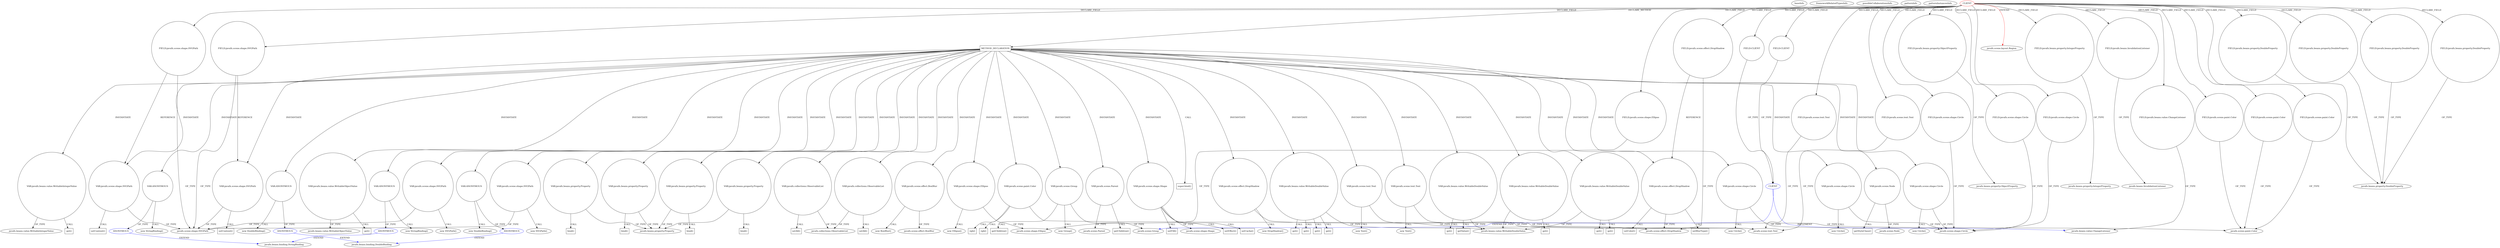 digraph {
baseInfo[graphId=3327,category="pattern",isAnonymous=false,possibleRelation=true]
frameworkRelatedTypesInfo[0="javafx.scene.layout.Region"]
possibleCollaborationsInfo[0="3327~INSTANTIATION-CLIENT_METHOD_DECLARATION-~javafx.scene.layout.Region ~javafx.beans.binding.StringBinding ~false~true",1="3327~FIELD_TYPE_DECLARATION-FIELD_TYPE_DECLARATION-~javafx.scene.layout.Region ~javafx.scene.Group javafx.beans.value.ChangeListener ~false~false",2="3327~INSTANTIATION-CLIENT_METHOD_DECLARATION-~javafx.scene.layout.Region ~javafx.beans.binding.StringBinding ~false~true",3="3327~INSTANTIATION-CLIENT_METHOD_DECLARATION-~javafx.scene.layout.Region ~javafx.beans.binding.DoubleBinding ~false~true",4="3327~INSTANTIATION-CLIENT_METHOD_DECLARATION-~javafx.scene.layout.Region ~javafx.beans.binding.DoubleBinding ~false~true"]
patternInfo[frequency=2.0,patternRootClient=0]
patternInstancesInfo[0="MrLoNee-RadialFx~/MrLoNee-RadialFx/RadialFx-master/src/com/mrlonee/radialfx/thermostat/NestNoCss.java~NestNoCss~985",1="MrLoNee-RadialFx~/MrLoNee-RadialFx/RadialFx-master/src/com/mrlonee/radialfx/thermostat/Nest.java~Nest~992"]
242[label="new StringBinding()",vertexType="CONSTRUCTOR_CALL",isFrameworkType=false]
243[label="VAR:ANONYMOUS",vertexType="VARIABLE_EXPRESION",isFrameworkType=false,shape=circle]
244[label="ANONYMOUS",vertexType="REFERENCE_ANONYMOUS_DECLARATION",isFrameworkType=false,color=blue]
90[label="METHOD_DECLARATION",vertexType="CLIENT_METHOD_DECLARATION",isFrameworkType=false,shape=box]
0[label="CLIENT",vertexType="ROOT_CLIENT_CLASS_DECLARATION",isFrameworkType=false,color=red]
18[label="FIELD:javafx.scene.shape.Circle",vertexType="FIELD_DECLARATION",isFrameworkType=false,shape=circle]
22[label="FIELD:javafx.scene.shape.Circle",vertexType="FIELD_DECLARATION",isFrameworkType=false,shape=circle]
20[label="FIELD:javafx.scene.shape.Circle",vertexType="FIELD_DECLARATION",isFrameworkType=false,shape=circle]
132[label="VAR:javafx.scene.shape.Circle",vertexType="VARIABLE_EXPRESION",isFrameworkType=false,shape=circle]
114[label="VAR:javafx.scene.shape.Circle",vertexType="VARIABLE_EXPRESION",isFrameworkType=false,shape=circle]
24[label="FIELD:javafx.scene.shape.Ellipse",vertexType="FIELD_DECLARATION",isFrameworkType=false,shape=circle]
36[label="FIELD:javafx.beans.property.ObjectProperty",vertexType="FIELD_DECLARATION",isFrameworkType=false,shape=circle]
42[label="FIELD:javafx.scene.effect.DropShadow",vertexType="FIELD_DECLARATION",isFrameworkType=false,shape=circle]
28[label="FIELD:javafx.scene.shape.SVGPath",vertexType="FIELD_DECLARATION",isFrameworkType=false,shape=circle]
26[label="FIELD:javafx.scene.shape.SVGPath",vertexType="FIELD_DECLARATION",isFrameworkType=false,shape=circle]
46[label="FIELD:CLIENT",vertexType="FIELD_DECLARATION",isFrameworkType=false,shape=circle]
12[label="FIELD:CLIENT",vertexType="FIELD_DECLARATION",isFrameworkType=false,shape=circle]
123[label="VAR:javafx.scene.shape.Circle",vertexType="VARIABLE_EXPRESION",isFrameworkType=false,shape=circle]
10[label="FIELD:javafx.scene.text.Text",vertexType="FIELD_DECLARATION",isFrameworkType=false,shape=circle]
40[label="FIELD:javafx.scene.text.Text",vertexType="FIELD_DECLARATION",isFrameworkType=false,shape=circle]
177[label="super.bind()",vertexType="SUPER_CALL",isFrameworkType=false,shape=box]
234[label="VAR:javafx.scene.text.Text",vertexType="VARIABLE_EXPRESION",isFrameworkType=false,shape=circle]
210[label="VAR:javafx.scene.text.Text",vertexType="VARIABLE_EXPRESION",isFrameworkType=false,shape=circle]
1[label="javafx.scene.layout.Region",vertexType="FRAMEWORK_CLASS_TYPE",isFrameworkType=false]
19[label="javafx.scene.shape.Circle",vertexType="FRAMEWORK_CLASS_TYPE",isFrameworkType=false]
266[label="VAR:javafx.scene.effect.BoxBlur",vertexType="VARIABLE_EXPRESION",isFrameworkType=false,shape=circle]
108[label="VAR:javafx.scene.paint.Color",vertexType="VARIABLE_EXPRESION",isFrameworkType=false,shape=circle]
3[label="javafx.scene.paint.Color",vertexType="FRAMEWORK_CLASS_TYPE",isFrameworkType=false]
163[label="VAR:javafx.scene.Group",vertexType="VARIABLE_EXPRESION",isFrameworkType=false,shape=circle]
172[label="getChildren()",vertexType="INSIDE_CALL",isFrameworkType=false,shape=box]
27[label="javafx.scene.shape.SVGPath",vertexType="FRAMEWORK_CLASS_TYPE",isFrameworkType=false]
103[label="VAR:javafx.scene.effect.DropShadow",vertexType="VARIABLE_EXPRESION",isFrameworkType=false,shape=circle]
101[label="VAR:javafx.scene.effect.DropShadow",vertexType="VARIABLE_EXPRESION",isFrameworkType=false,shape=circle]
100[label="new DropShadow()",vertexType="CONSTRUCTOR_CALL",isFrameworkType=false]
273[label="VAR:javafx.scene.Parent",vertexType="VARIABLE_EXPRESION",isFrameworkType=false,shape=circle]
274[label="getChildren()",vertexType="INSIDE_CALL",isFrameworkType=false,shape=box]
275[label="javafx.scene.Parent",vertexType="FRAMEWORK_CLASS_TYPE",isFrameworkType=false]
43[label="javafx.scene.effect.DropShadow",vertexType="FRAMEWORK_CLASS_TYPE",isFrameworkType=false]
162[label="new Group()",vertexType="CONSTRUCTOR_CALL",isFrameworkType=false]
258[label="VAR:javafx.scene.shape.Shape",vertexType="VARIABLE_EXPRESION",isFrameworkType=false,shape=circle]
265[label="new BoxBlur()",vertexType="CONSTRUCTOR_CALL",isFrameworkType=false]
178[label="VAR:javafx.beans.value.WritableDoubleValue",vertexType="VARIABLE_EXPRESION",isFrameworkType=false,shape=circle]
199[label="VAR:javafx.beans.value.WritableDoubleValue",vertexType="VARIABLE_EXPRESION",isFrameworkType=false,shape=circle]
181[label="VAR:javafx.beans.value.WritableDoubleValue",vertexType="VARIABLE_EXPRESION",isFrameworkType=false,shape=circle]
186[label="VAR:javafx.beans.value.WritableDoubleValue",vertexType="VARIABLE_EXPRESION",isFrameworkType=false,shape=circle]
25[label="javafx.scene.shape.Ellipse",vertexType="FRAMEWORK_CLASS_TYPE",isFrameworkType=false]
205[label="get()",vertexType="INSIDE_CALL",isFrameworkType=false,shape=box]
200[label="get()",vertexType="INSIDE_CALL",isFrameworkType=false,shape=box]
203[label="get()",vertexType="INSIDE_CALL",isFrameworkType=false,shape=box]
185[label="get()",vertexType="INSIDE_CALL",isFrameworkType=false,shape=box]
187[label="get()",vertexType="INSIDE_CALL",isFrameworkType=false,shape=box]
198[label="get()",vertexType="INSIDE_CALL",isFrameworkType=false,shape=box]
179[label="get()",vertexType="INSIDE_CALL",isFrameworkType=false,shape=box]
182[label="get()",vertexType="INSIDE_CALL",isFrameworkType=false,shape=box]
14[label="javafx.scene.Group",vertexType="FRAMEWORK_CLASS_TYPE",isFrameworkType=false]
137[label="VAR:javafx.scene.Node",vertexType="VARIABLE_EXPRESION",isFrameworkType=false,shape=circle]
99[label="javafx.scene.Node",vertexType="FRAMEWORK_CLASS_TYPE",isFrameworkType=false]
13[label="CLIENT",vertexType="REFERENCE_CLIENT_CLASS_DECLARATION",isFrameworkType=false,color=blue]
15[label="javafx.beans.value.ChangeListener",vertexType="FRAMEWORK_INTERFACE_TYPE",isFrameworkType=false]
247[label="VAR:javafx.beans.value.WritableIntegerValue",vertexType="VARIABLE_EXPRESION",isFrameworkType=false,shape=circle]
249[label="javafx.beans.value.WritableIntegerValue",vertexType="FRAMEWORK_INTERFACE_TYPE",isFrameworkType=false]
248[label="get()",vertexType="INSIDE_CALL",isFrameworkType=false,shape=box]
260[label="javafx.scene.shape.Shape",vertexType="FRAMEWORK_CLASS_TYPE",isFrameworkType=false]
209[label="new Text()",vertexType="CONSTRUCTOR_CALL",isFrameworkType=false]
233[label="new Text()",vertexType="CONSTRUCTOR_CALL",isFrameworkType=false]
219[label="VAR:ANONYMOUS",vertexType="VARIABLE_EXPRESION",isFrameworkType=false,shape=circle]
220[label="ANONYMOUS",vertexType="REFERENCE_ANONYMOUS_DECLARATION",isFrameworkType=false,color=blue]
218[label="new StringBinding()",vertexType="CONSTRUCTOR_CALL",isFrameworkType=false]
264[label="setEffect()",vertexType="INSIDE_CALL",isFrameworkType=false,shape=box]
174[label="VAR:ANONYMOUS",vertexType="VARIABLE_EXPRESION",isFrameworkType=false,shape=circle]
175[label="ANONYMOUS",vertexType="REFERENCE_ANONYMOUS_DECLARATION",isFrameworkType=false,color=blue]
176[label="javafx.beans.binding.DoubleBinding",vertexType="FRAMEWORK_CLASS_TYPE",isFrameworkType=false]
194[label="ANONYMOUS",vertexType="REFERENCE_ANONYMOUS_DECLARATION",isFrameworkType=false,color=blue]
193[label="VAR:ANONYMOUS",vertexType="VARIABLE_EXPRESION",isFrameworkType=false,shape=circle]
138[label="getStyleClass()",vertexType="INSIDE_CALL",isFrameworkType=false,shape=box]
269[label="setCache()",vertexType="INSIDE_CALL",isFrameworkType=false,shape=box]
221[label="javafx.beans.binding.StringBinding",vertexType="FRAMEWORK_CLASS_TYPE",isFrameworkType=false]
262[label="rgb()",vertexType="INSIDE_CALL",isFrameworkType=false,shape=box]
109[label="rgb()",vertexType="INSIDE_CALL",isFrameworkType=false,shape=box]
104[label="setBlurType()",vertexType="INSIDE_CALL",isFrameworkType=false,shape=box]
227[label="getValue()",vertexType="INSIDE_CALL",isFrameworkType=false,shape=box]
259[label="setFill()",vertexType="INSIDE_CALL",isFrameworkType=false,shape=box]
113[label="new Circle()",vertexType="CONSTRUCTOR_CALL",isFrameworkType=false]
122[label="new Circle()",vertexType="CONSTRUCTOR_CALL",isFrameworkType=false]
131[label="new Circle()",vertexType="CONSTRUCTOR_CALL",isFrameworkType=false]
256[label="VAR:javafx.scene.shape.Ellipse",vertexType="VARIABLE_EXPRESION",isFrameworkType=false,shape=circle]
255[label="new Ellipse()",vertexType="CONSTRUCTOR_CALL",isFrameworkType=false]
38[label="FIELD:javafx.beans.property.IntegerProperty",vertexType="FIELD_DECLARATION",isFrameworkType=false,shape=circle]
180[label="javafx.beans.value.WritableDoubleValue",vertexType="FRAMEWORK_INTERFACE_TYPE",isFrameworkType=false]
267[label="javafx.scene.effect.BoxBlur",vertexType="FRAMEWORK_CLASS_TYPE",isFrameworkType=false]
223[label="VAR:javafx.beans.value.WritableObjectValue",vertexType="VARIABLE_EXPRESION",isFrameworkType=false,shape=circle]
225[label="javafx.beans.value.WritableObjectValue",vertexType="FRAMEWORK_INTERFACE_TYPE",isFrameworkType=false]
250[label="VAR:javafx.beans.property.Property",vertexType="VARIABLE_EXPRESION",isFrameworkType=false,shape=circle]
251[label="bind()",vertexType="INSIDE_CALL",isFrameworkType=false,shape=box]
191[label="javafx.beans.property.Property",vertexType="FRAMEWORK_INTERFACE_TYPE",isFrameworkType=false]
189[label="VAR:javafx.beans.property.Property",vertexType="VARIABLE_EXPRESION",isFrameworkType=false,shape=circle]
190[label="bind()",vertexType="INSIDE_CALL",isFrameworkType=false,shape=box]
228[label="VAR:javafx.beans.property.Property",vertexType="VARIABLE_EXPRESION",isFrameworkType=false,shape=circle]
229[label="bind()",vertexType="INSIDE_CALL",isFrameworkType=false,shape=box]
206[label="VAR:javafx.beans.property.Property",vertexType="VARIABLE_EXPRESION",isFrameworkType=false,shape=circle]
207[label="bind()",vertexType="INSIDE_CALL",isFrameworkType=false,shape=box]
30[label="FIELD:javafx.beans.InvalidationListener",vertexType="FIELD_DECLARATION",isFrameworkType=false,shape=circle]
31[label="javafx.beans.InvalidationListener",vertexType="FRAMEWORK_INTERFACE_TYPE",isFrameworkType=false]
39[label="javafx.beans.property.IntegerProperty",vertexType="FRAMEWORK_CLASS_TYPE",isFrameworkType=false]
48[label="FIELD:javafx.beans.value.ChangeListener",vertexType="FIELD_DECLARATION",isFrameworkType=false,shape=circle]
37[label="javafx.beans.property.ObjectProperty",vertexType="FRAMEWORK_CLASS_TYPE",isFrameworkType=false]
11[label="javafx.scene.text.Text",vertexType="FRAMEWORK_CLASS_TYPE",isFrameworkType=false]
2[label="FIELD:javafx.scene.paint.Color",vertexType="FIELD_DECLARATION",isFrameworkType=false,shape=circle]
154[label="VAR:javafx.scene.shape.SVGPath",vertexType="VARIABLE_EXPRESION",isFrameworkType=false,shape=circle]
155[label="setContent()",vertexType="INSIDE_CALL",isFrameworkType=false,shape=box]
143[label="VAR:javafx.scene.shape.SVGPath",vertexType="VARIABLE_EXPRESION",isFrameworkType=false,shape=circle]
144[label="setContent()",vertexType="INSIDE_CALL",isFrameworkType=false,shape=box]
141[label="VAR:javafx.scene.shape.SVGPath",vertexType="VARIABLE_EXPRESION",isFrameworkType=false,shape=circle]
140[label="new SVGPath()",vertexType="CONSTRUCTOR_CALL",isFrameworkType=false]
152[label="VAR:javafx.scene.shape.SVGPath",vertexType="VARIABLE_EXPRESION",isFrameworkType=false,shape=circle]
151[label="new SVGPath()",vertexType="CONSTRUCTOR_CALL",isFrameworkType=false]
134[label="VAR:javafx.collections.ObservableList",vertexType="VARIABLE_EXPRESION",isFrameworkType=false,shape=circle]
96[label="javafx.collections.ObservableList",vertexType="FRAMEWORK_INTERFACE_TYPE",isFrameworkType=false]
135[label="setAll()",vertexType="INSIDE_CALL",isFrameworkType=false,shape=box]
270[label="VAR:javafx.collections.ObservableList",vertexType="VARIABLE_EXPRESION",isFrameworkType=false,shape=circle]
271[label="setAll()",vertexType="INSIDE_CALL",isFrameworkType=false,shape=box]
4[label="FIELD:javafx.scene.paint.Color",vertexType="FIELD_DECLARATION",isFrameworkType=false,shape=circle]
6[label="FIELD:javafx.scene.paint.Color",vertexType="FIELD_DECLARATION",isFrameworkType=false,shape=circle]
107[label="setColor()",vertexType="INSIDE_CALL",isFrameworkType=false,shape=box]
44[label="FIELD:javafx.beans.property.DoubleProperty",vertexType="FIELD_DECLARATION",isFrameworkType=false,shape=circle]
34[label="FIELD:javafx.beans.property.DoubleProperty",vertexType="FIELD_DECLARATION",isFrameworkType=false,shape=circle]
32[label="FIELD:javafx.beans.property.DoubleProperty",vertexType="FIELD_DECLARATION",isFrameworkType=false,shape=circle]
8[label="FIELD:javafx.beans.property.DoubleProperty",vertexType="FIELD_DECLARATION",isFrameworkType=false,shape=circle]
173[label="new DoubleBinding()",vertexType="CONSTRUCTOR_CALL",isFrameworkType=false]
192[label="new DoubleBinding()",vertexType="CONSTRUCTOR_CALL",isFrameworkType=false]
224[label="get()",vertexType="INSIDE_CALL",isFrameworkType=false,shape=box]
9[label="javafx.beans.property.DoubleProperty",vertexType="FRAMEWORK_CLASS_TYPE",isFrameworkType=false]
0->38[label="DECLARE_FIELD"]
12->13[label="OF_TYPE"]
2->3[label="OF_TYPE"]
90->234[label="INSTANTIATE"]
0->18[label="DECLARE_FIELD"]
210->209[label="CALL"]
258->259[label="CALL"]
90->141[label="INSTANTIATE"]
90->143[label="INSTANTIATE"]
210->11[label="OF_TYPE"]
90->189[label="INSTANTIATE"]
181->180[label="OF_TYPE"]
90->206[label="INSTANTIATE"]
243->244[label="OF_TYPE"]
90->247[label="INSTANTIATE"]
90->101[label="INSTANTIATE"]
0->36[label="DECLARE_FIELD"]
0->10[label="DECLARE_FIELD"]
108->3[label="OF_TYPE"]
228->229[label="CALL"]
101->43[label="OF_TYPE"]
0->22[label="DECLARE_FIELD"]
0->28[label="DECLARE_FIELD"]
46->13[label="OF_TYPE"]
0->8[label="DECLARE_FIELD"]
132->131[label="CALL"]
101->100[label="CALL"]
174->173[label="CALL"]
114->113[label="CALL"]
0->44[label="DECLARE_FIELD"]
194->176[label="EXTEND",color=blue]
8->9[label="OF_TYPE"]
48->15[label="OF_TYPE"]
258->264[label="CALL"]
199->180[label="OF_TYPE"]
258->260[label="OF_TYPE"]
163->162[label="CALL"]
163->172[label="CALL"]
26->143[label="REFERENCE"]
266->265[label="CALL"]
26->27[label="OF_TYPE"]
181->182[label="CALL"]
103->104[label="CALL"]
178->180[label="OF_TYPE"]
90->178[label="INSTANTIATE"]
0->46[label="DECLARE_FIELD"]
114->19[label="OF_TYPE"]
90->223[label="INSTANTIATE"]
256->25[label="OF_TYPE"]
90->137[label="INSTANTIATE"]
90->163[label="INSTANTIATE"]
273->275[label="OF_TYPE"]
10->11[label="OF_TYPE"]
0->26[label="DECLARE_FIELD"]
141->27[label="OF_TYPE"]
90->186[label="INSTANTIATE"]
90->108[label="INSTANTIATE"]
228->191[label="OF_TYPE"]
123->122[label="CALL"]
0->90[label="DECLARE_METHOD"]
0->42[label="DECLARE_FIELD"]
42->43[label="OF_TYPE"]
28->27[label="OF_TYPE"]
178->198[label="CALL"]
90->132[label="INSTANTIATE"]
18->19[label="OF_TYPE"]
34->9[label="OF_TYPE"]
219->220[label="OF_TYPE"]
90->114[label="INSTANTIATE"]
0->34[label="DECLARE_FIELD"]
186->205[label="CALL"]
189->190[label="CALL"]
90->193[label="INSTANTIATE"]
186->187[label="CALL"]
0->6[label="DECLARE_FIELD"]
189->191[label="OF_TYPE"]
90->210[label="INSTANTIATE"]
0->20[label="DECLARE_FIELD"]
90->258[label="INSTANTIATE"]
132->19[label="OF_TYPE"]
90->256[label="INSTANTIATE"]
141->140[label="CALL"]
250->191[label="OF_TYPE"]
186->180[label="OF_TYPE"]
24->25[label="OF_TYPE"]
13->14[label="EXTEND",color=blue]
0->40[label="DECLARE_FIELD"]
247->248[label="CALL"]
193->192[label="CALL"]
103->107[label="CALL"]
90->103[label="INSTANTIATE"]
244->221[label="EXTEND",color=blue]
199->200[label="CALL"]
152->151[label="CALL"]
90->270[label="INSTANTIATE"]
90->228[label="INSTANTIATE"]
219->218[label="CALL"]
206->207[label="CALL"]
13->15[label="IMPLEMENT",color=blue]
178->203[label="CALL"]
223->224[label="CALL"]
90->181[label="INSTANTIATE"]
250->251[label="CALL"]
270->96[label="OF_TYPE"]
0->30[label="DECLARE_FIELD"]
32->9[label="OF_TYPE"]
90->134[label="INSTANTIATE"]
234->11[label="OF_TYPE"]
152->27[label="OF_TYPE"]
44->9[label="OF_TYPE"]
28->154[label="REFERENCE"]
143->27[label="OF_TYPE"]
134->135[label="CALL"]
123->19[label="OF_TYPE"]
154->155[label="CALL"]
108->109[label="CALL"]
36->37[label="OF_TYPE"]
90->266[label="INSTANTIATE"]
108->262[label="CALL"]
178->179[label="CALL"]
90->219[label="INSTANTIATE"]
193->194[label="OF_TYPE"]
0->1[label="EXTEND",color=red]
134->96[label="OF_TYPE"]
273->274[label="CALL"]
223->225[label="OF_TYPE"]
30->31[label="OF_TYPE"]
6->3[label="OF_TYPE"]
143->144[label="CALL"]
243->242[label="CALL"]
90->123[label="INSTANTIATE"]
0->32[label="DECLARE_FIELD"]
258->269[label="CALL"]
266->267[label="OF_TYPE"]
0->12[label="DECLARE_FIELD"]
0->24[label="DECLARE_FIELD"]
234->233[label="CALL"]
90->243[label="INSTANTIATE"]
0->48[label="DECLARE_FIELD"]
22->19[label="OF_TYPE"]
247->249[label="OF_TYPE"]
163->14[label="OF_TYPE"]
40->11[label="OF_TYPE"]
137->138[label="CALL"]
174->175[label="OF_TYPE"]
270->271[label="CALL"]
199->227[label="CALL"]
90->154[label="INSTANTIATE"]
178->185[label="CALL"]
220->221[label="EXTEND",color=blue]
154->27[label="OF_TYPE"]
42->103[label="REFERENCE"]
4->3[label="OF_TYPE"]
0->2[label="DECLARE_FIELD"]
90->177[label="CALL"]
90->199[label="INSTANTIATE"]
0->4[label="DECLARE_FIELD"]
20->19[label="OF_TYPE"]
38->39[label="OF_TYPE"]
90->152[label="INSTANTIATE"]
90->250[label="INSTANTIATE"]
90->273[label="INSTANTIATE"]
175->176[label="EXTEND",color=blue]
103->43[label="OF_TYPE"]
137->99[label="OF_TYPE"]
256->255[label="CALL"]
90->174[label="INSTANTIATE"]
206->191[label="OF_TYPE"]
}
